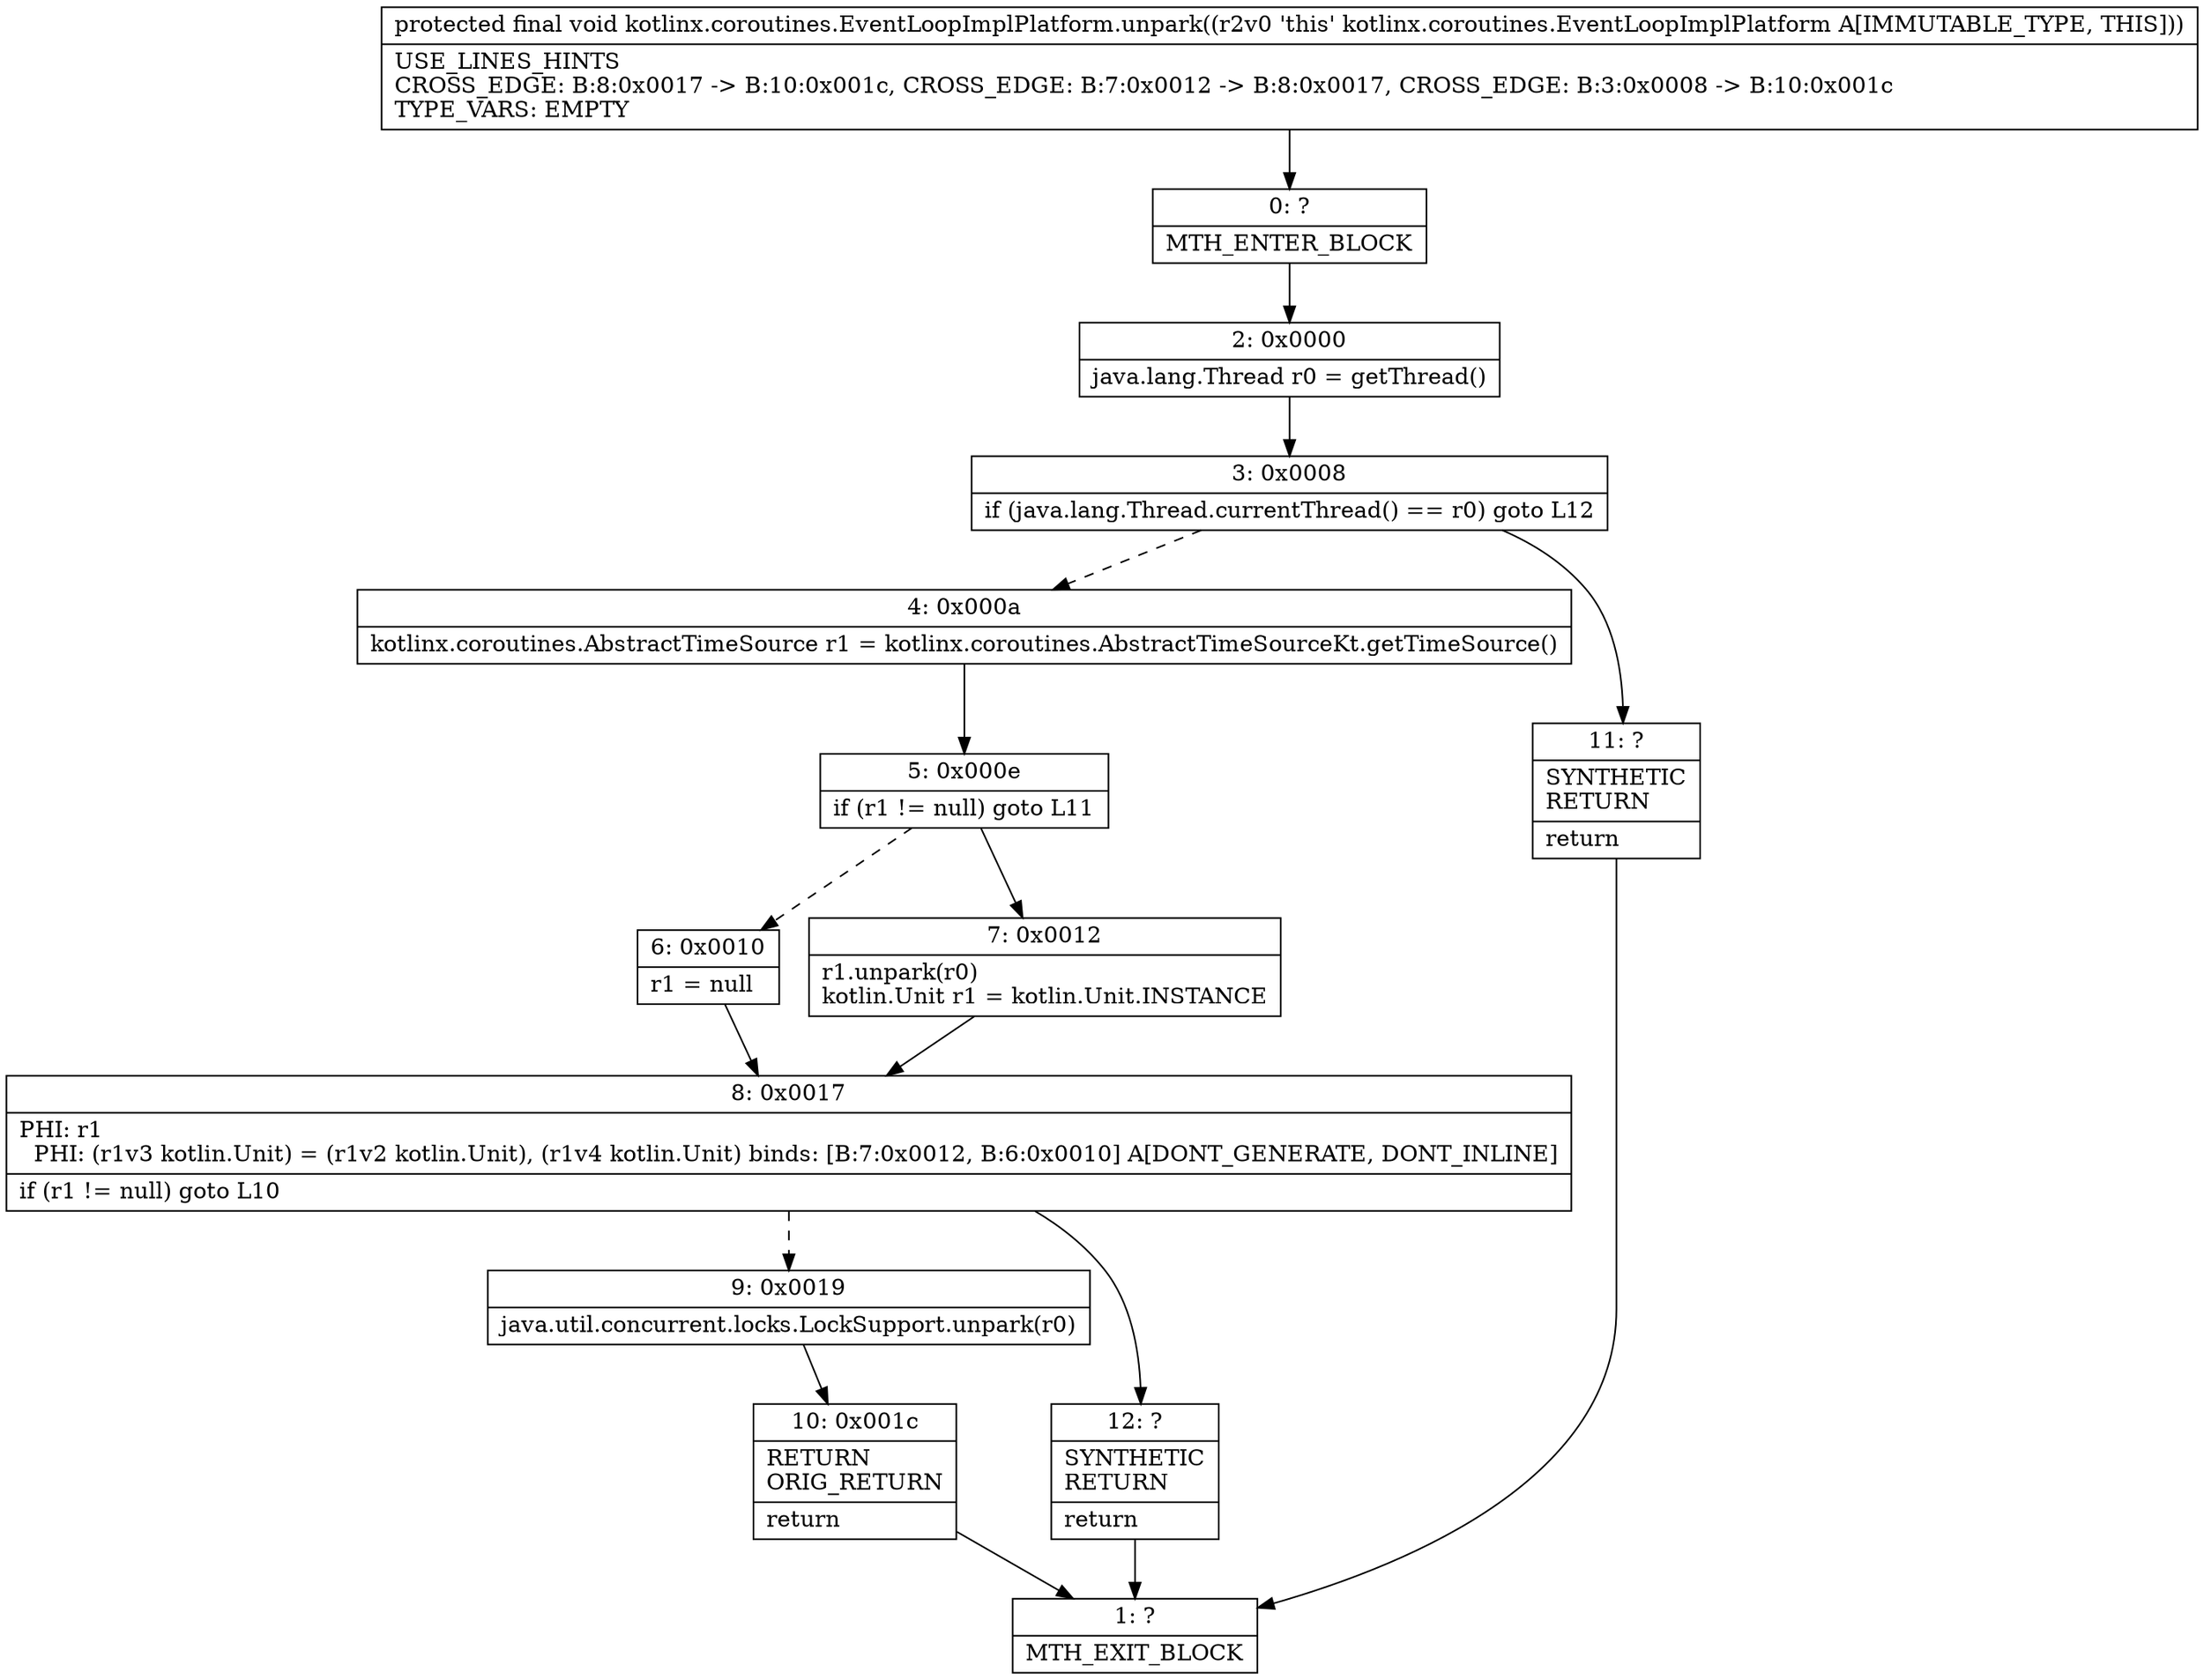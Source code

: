 digraph "CFG forkotlinx.coroutines.EventLoopImplPlatform.unpark()V" {
Node_0 [shape=record,label="{0\:\ ?|MTH_ENTER_BLOCK\l}"];
Node_2 [shape=record,label="{2\:\ 0x0000|java.lang.Thread r0 = getThread()\l}"];
Node_3 [shape=record,label="{3\:\ 0x0008|if (java.lang.Thread.currentThread() == r0) goto L12\l}"];
Node_4 [shape=record,label="{4\:\ 0x000a|kotlinx.coroutines.AbstractTimeSource r1 = kotlinx.coroutines.AbstractTimeSourceKt.getTimeSource()\l}"];
Node_5 [shape=record,label="{5\:\ 0x000e|if (r1 != null) goto L11\l}"];
Node_6 [shape=record,label="{6\:\ 0x0010|r1 = null\l}"];
Node_8 [shape=record,label="{8\:\ 0x0017|PHI: r1 \l  PHI: (r1v3 kotlin.Unit) = (r1v2 kotlin.Unit), (r1v4 kotlin.Unit) binds: [B:7:0x0012, B:6:0x0010] A[DONT_GENERATE, DONT_INLINE]\l|if (r1 != null) goto L10\l}"];
Node_9 [shape=record,label="{9\:\ 0x0019|java.util.concurrent.locks.LockSupport.unpark(r0)\l}"];
Node_10 [shape=record,label="{10\:\ 0x001c|RETURN\lORIG_RETURN\l|return\l}"];
Node_1 [shape=record,label="{1\:\ ?|MTH_EXIT_BLOCK\l}"];
Node_12 [shape=record,label="{12\:\ ?|SYNTHETIC\lRETURN\l|return\l}"];
Node_7 [shape=record,label="{7\:\ 0x0012|r1.unpark(r0)\lkotlin.Unit r1 = kotlin.Unit.INSTANCE\l}"];
Node_11 [shape=record,label="{11\:\ ?|SYNTHETIC\lRETURN\l|return\l}"];
MethodNode[shape=record,label="{protected final void kotlinx.coroutines.EventLoopImplPlatform.unpark((r2v0 'this' kotlinx.coroutines.EventLoopImplPlatform A[IMMUTABLE_TYPE, THIS]))  | USE_LINES_HINTS\lCROSS_EDGE: B:8:0x0017 \-\> B:10:0x001c, CROSS_EDGE: B:7:0x0012 \-\> B:8:0x0017, CROSS_EDGE: B:3:0x0008 \-\> B:10:0x001c\lTYPE_VARS: EMPTY\l}"];
MethodNode -> Node_0;Node_0 -> Node_2;
Node_2 -> Node_3;
Node_3 -> Node_4[style=dashed];
Node_3 -> Node_11;
Node_4 -> Node_5;
Node_5 -> Node_6[style=dashed];
Node_5 -> Node_7;
Node_6 -> Node_8;
Node_8 -> Node_9[style=dashed];
Node_8 -> Node_12;
Node_9 -> Node_10;
Node_10 -> Node_1;
Node_12 -> Node_1;
Node_7 -> Node_8;
Node_11 -> Node_1;
}

